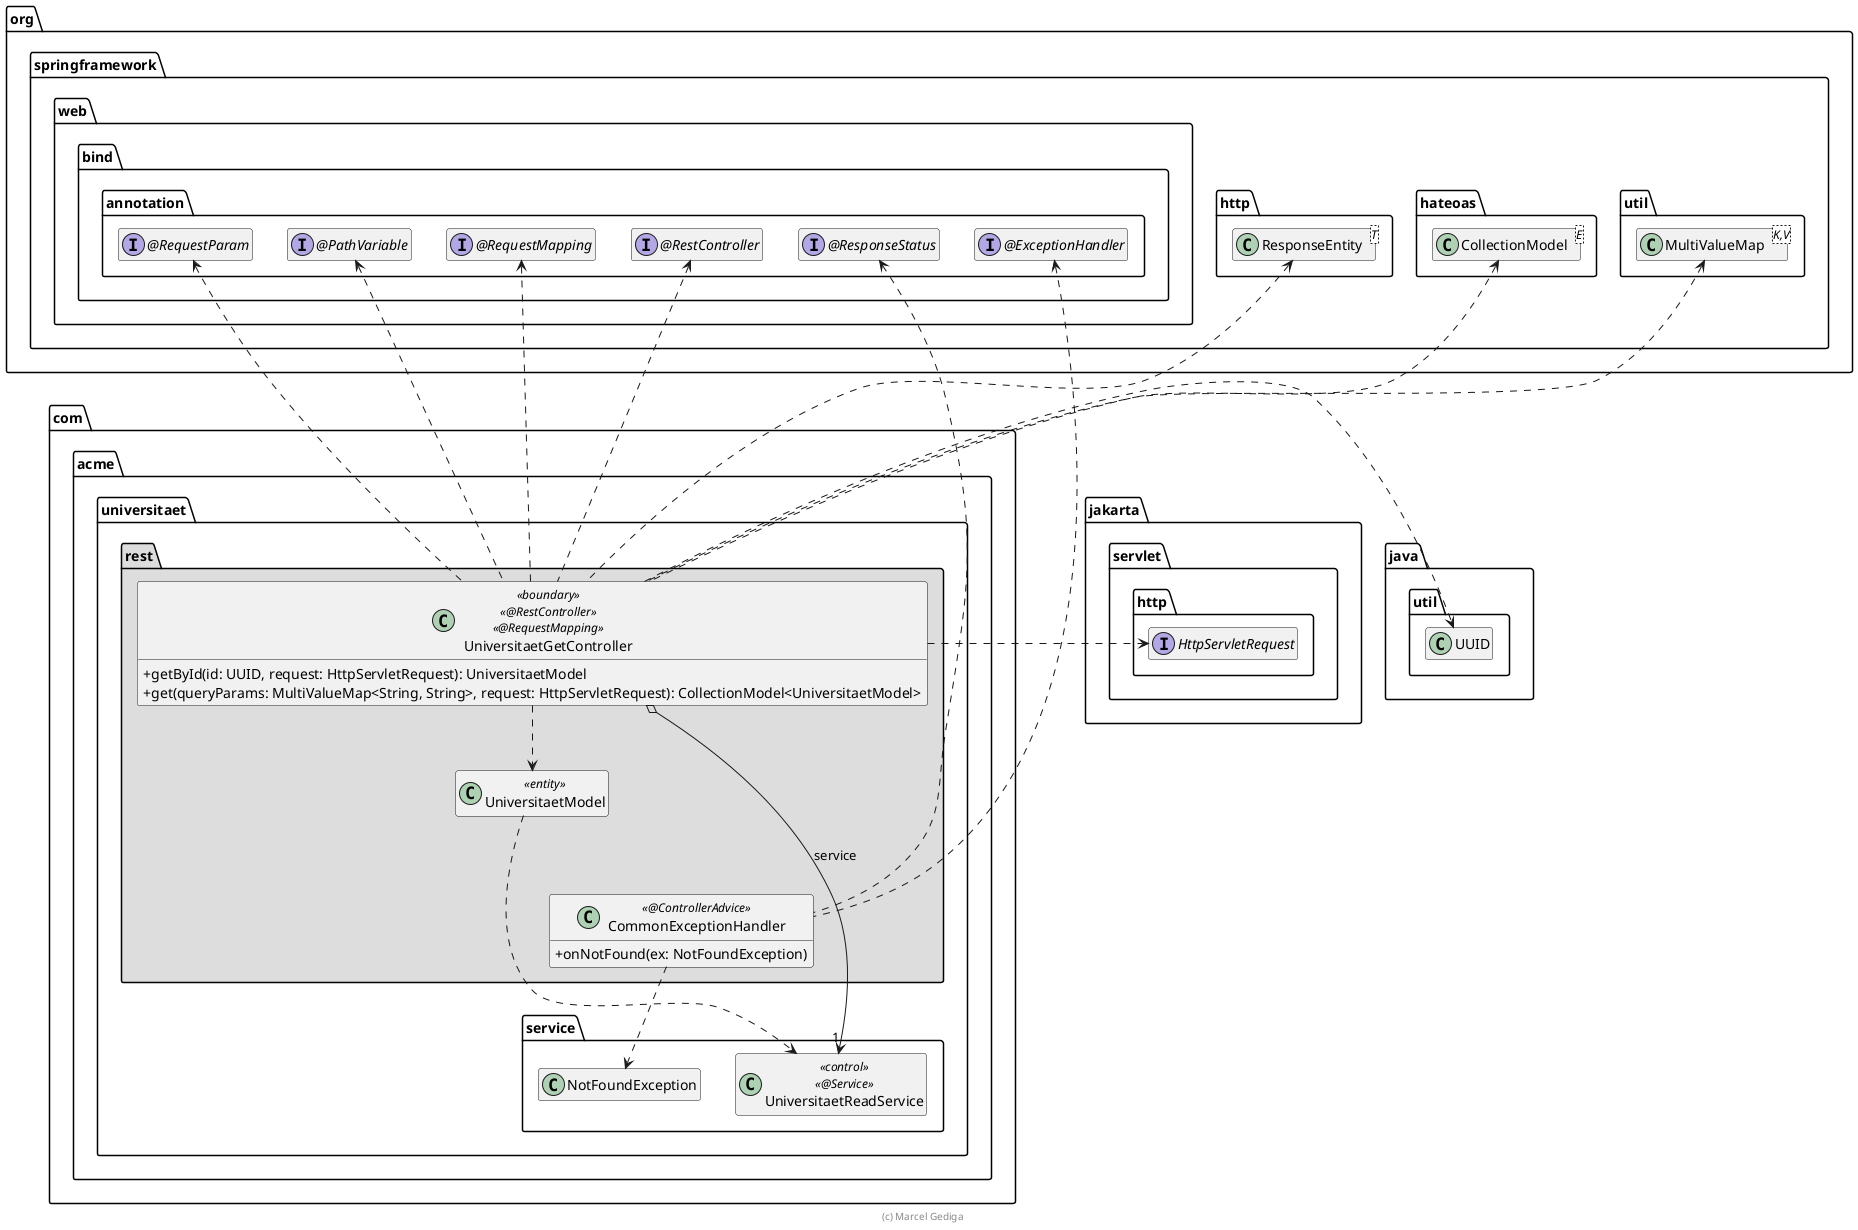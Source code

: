 @startuml UniversitaetGetController

skinparam classAttributeIconSize 0

package org.springframework {
    package web.bind.annotation {
        interface "@RestController" as RestController
        interface "@RequestMapping" as RequestMapping
        interface "@PathVariable" as PathVariable
        interface "@RequestParam" as RequestParam
        interface "@ExceptionHandler" as ExceptionHandler
        interface "@ResponseStatus" as ResponseStatus
    }

    package http {
        class ResponseEntity<T>
    }
    package hateoas {
        class CollectionModel<E>
    }
    package util {
        class MultiValueMap<K,V>
    }
}

package jakarta.servlet.http {
    interface HttpServletRequest
}

package java.util {
    class UUID
}

package com.acme.universitaet {
    package service {
        class UniversitaetReadService << control >> << @Service >>
        class NotFoundException
    }

    package rest #DDDDDD {
        class UniversitaetModel <<entity>>

        class UniversitaetGetController << boundary >> << @RestController >> << @RequestMapping >> {
            + getById(id: UUID, request: HttpServletRequest): UniversitaetModel
            + get(queryParams: MultiValueMap<String, String>, request: HttpServletRequest): CollectionModel<UniversitaetModel>
        }

        class CommonExceptionHandler << @ControllerAdvice >> {
            + onNotFound(ex: NotFoundException)
        }

        UniversitaetGetController o--> "1" UniversitaetReadService : service
        UniversitaetGetController ..> UniversitaetModel

        UniversitaetGetController .up.> RestController
        UniversitaetGetController .up.> RequestMapping
        UniversitaetGetController .up.> PathVariable
        UniversitaetGetController .up.> RequestParam
        UniversitaetGetController .up.> ResponseEntity
        UniversitaetGetController .up.> MultiValueMap
        UniversitaetGetController .up.> CollectionModel
        UniversitaetGetController .right.> HttpServletRequest

        CommonExceptionHandler .up.> ExceptionHandler
        CommonExceptionHandler .up.> ResponseStatus
        CommonExceptionHandler ..> NotFoundException
        CommonExceptionHandler .up[hidden].> UniversitaetModel

        UniversitaetGetController .right.> UUID

        UniversitaetModel ..> UniversitaetReadService
    }
}

hide empty members

footer (c) Marcel Gediga

@enduml
